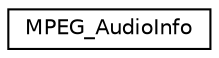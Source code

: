 digraph "Graphical Class Hierarchy"
{
 // LATEX_PDF_SIZE
  edge [fontname="Helvetica",fontsize="10",labelfontname="Helvetica",labelfontsize="10"];
  node [fontname="Helvetica",fontsize="10",shape=record];
  rankdir="LR";
  Node0 [label="MPEG_AudioInfo",height=0.2,width=0.4,color="black", fillcolor="white", style="filled",URL="$d7/d02/structMPEG__AudioInfo.html",tooltip=" "];
}
